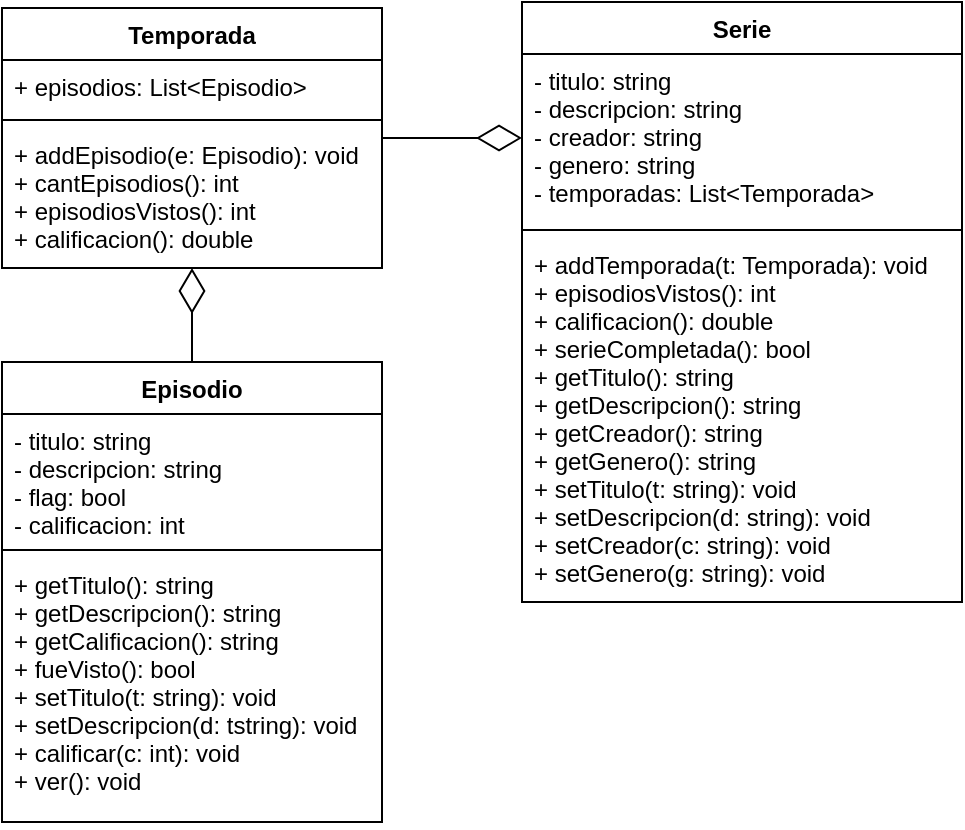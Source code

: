 <mxfile>
    <diagram id="1-xnrCZWPeYPjNbDc5zA" name="Page-1">
        <mxGraphModel dx="570" dy="703" grid="1" gridSize="10" guides="1" tooltips="1" connect="1" arrows="1" fold="1" page="1" pageScale="1" pageWidth="850" pageHeight="1100" math="0" shadow="0">
            <root>
                <mxCell id="0"/>
                <mxCell id="1" parent="0"/>
                <mxCell id="18" value="" style="edgeStyle=none;html=1;strokeWidth=1;endArrow=diamondThin;endFill=0;endSize=20;" edge="1" parent="1" source="2" target="9">
                    <mxGeometry relative="1" as="geometry"/>
                </mxCell>
                <mxCell id="2" value="Episodio" style="swimlane;fontStyle=1;align=center;verticalAlign=top;childLayout=stackLayout;horizontal=1;startSize=26;horizontalStack=0;resizeParent=1;resizeParentMax=0;resizeLast=0;collapsible=1;marginBottom=0;" parent="1" vertex="1">
                    <mxGeometry x="130" y="710" width="190" height="230" as="geometry"/>
                </mxCell>
                <mxCell id="3" value="- titulo: string&#10;- descripcion: string&#10;- flag: bool&#10;- calificacion: int" style="text;strokeColor=none;fillColor=none;align=left;verticalAlign=top;spacingLeft=4;spacingRight=4;overflow=hidden;rotatable=0;points=[[0,0.5],[1,0.5]];portConstraint=eastwest;" parent="2" vertex="1">
                    <mxGeometry y="26" width="190" height="64" as="geometry"/>
                </mxCell>
                <mxCell id="4" value="" style="line;strokeWidth=1;fillColor=none;align=left;verticalAlign=middle;spacingTop=-1;spacingLeft=3;spacingRight=3;rotatable=0;labelPosition=right;points=[];portConstraint=eastwest;strokeColor=inherit;" parent="2" vertex="1">
                    <mxGeometry y="90" width="190" height="8" as="geometry"/>
                </mxCell>
                <mxCell id="5" value="+ getTitulo(): string&#10;+ getDescripcion(): string&#10;+ getCalificacion(): string&#10;+ fueVisto(): bool&#10;+ setTitulo(t: string): void&#10;+ setDescripcion(d: tstring): void&#10;+ calificar(c: int): void&#10;+ ver(): void" style="text;strokeColor=none;fillColor=none;align=left;verticalAlign=top;spacingLeft=4;spacingRight=4;overflow=hidden;rotatable=0;points=[[0,0.5],[1,0.5]];portConstraint=eastwest;" parent="2" vertex="1">
                    <mxGeometry y="98" width="190" height="132" as="geometry"/>
                </mxCell>
                <mxCell id="17" value="" style="edgeStyle=none;html=1;endArrow=diamondThin;endFill=0;endSize=20;" edge="1" parent="1" source="6" target="11">
                    <mxGeometry relative="1" as="geometry"/>
                </mxCell>
                <mxCell id="6" value="Temporada" style="swimlane;fontStyle=1;align=center;verticalAlign=top;childLayout=stackLayout;horizontal=1;startSize=26;horizontalStack=0;resizeParent=1;resizeParentMax=0;resizeLast=0;collapsible=1;marginBottom=0;" vertex="1" parent="1">
                    <mxGeometry x="130" y="533" width="190" height="130" as="geometry"/>
                </mxCell>
                <mxCell id="7" value="+ episodios: List&lt;Episodio&gt;" style="text;strokeColor=none;fillColor=none;align=left;verticalAlign=top;spacingLeft=4;spacingRight=4;overflow=hidden;rotatable=0;points=[[0,0.5],[1,0.5]];portConstraint=eastwest;" vertex="1" parent="6">
                    <mxGeometry y="26" width="190" height="26" as="geometry"/>
                </mxCell>
                <mxCell id="8" value="" style="line;strokeWidth=1;fillColor=none;align=left;verticalAlign=middle;spacingTop=-1;spacingLeft=3;spacingRight=3;rotatable=0;labelPosition=right;points=[];portConstraint=eastwest;strokeColor=inherit;" vertex="1" parent="6">
                    <mxGeometry y="52" width="190" height="8" as="geometry"/>
                </mxCell>
                <mxCell id="9" value="+ addEpisodio(e: Episodio): void&#10;+ cantEpisodios(): int&#10;+ episodiosVistos(): int&#10;+ calificacion(): double" style="text;strokeColor=none;fillColor=none;align=left;verticalAlign=top;spacingLeft=4;spacingRight=4;overflow=hidden;rotatable=0;points=[[0,0.5],[1,0.5]];portConstraint=eastwest;" vertex="1" parent="6">
                    <mxGeometry y="60" width="190" height="70" as="geometry"/>
                </mxCell>
                <mxCell id="10" value="Serie" style="swimlane;fontStyle=1;align=center;verticalAlign=top;childLayout=stackLayout;horizontal=1;startSize=26;horizontalStack=0;resizeParent=1;resizeParentMax=0;resizeLast=0;collapsible=1;marginBottom=0;" vertex="1" parent="1">
                    <mxGeometry x="390" y="530" width="220" height="300" as="geometry"/>
                </mxCell>
                <mxCell id="11" value="- titulo: string&#10;- descripcion: string&#10;- creador: string&#10;- genero: string&#10;- temporadas: List&lt;Temporada&gt;" style="text;strokeColor=none;fillColor=none;align=left;verticalAlign=top;spacingLeft=4;spacingRight=4;overflow=hidden;rotatable=0;points=[[0,0.5],[1,0.5]];portConstraint=eastwest;" vertex="1" parent="10">
                    <mxGeometry y="26" width="220" height="84" as="geometry"/>
                </mxCell>
                <mxCell id="12" value="" style="line;strokeWidth=1;fillColor=none;align=left;verticalAlign=middle;spacingTop=-1;spacingLeft=3;spacingRight=3;rotatable=0;labelPosition=right;points=[];portConstraint=eastwest;strokeColor=inherit;" vertex="1" parent="10">
                    <mxGeometry y="110" width="220" height="8" as="geometry"/>
                </mxCell>
                <mxCell id="13" value="+ addTemporada(t: Temporada): void&#10;+ episodiosVistos(): int&#10;+ calificacion(): double&#10;+ serieCompletada(): bool&#10;+ getTitulo(): string&#10;+ getDescripcion(): string&#10;+ getCreador(): string&#10;+ getGenero(): string&#10;+ setTitulo(t: string): void&#10;+ setDescripcion(d: string): void&#10;+ setCreador(c: string): void&#10;+ setGenero(g: string): void" style="text;strokeColor=none;fillColor=none;align=left;verticalAlign=top;spacingLeft=4;spacingRight=4;overflow=hidden;rotatable=0;points=[[0,0.5],[1,0.5]];portConstraint=eastwest;" vertex="1" parent="10">
                    <mxGeometry y="118" width="220" height="182" as="geometry"/>
                </mxCell>
            </root>
        </mxGraphModel>
    </diagram>
</mxfile>